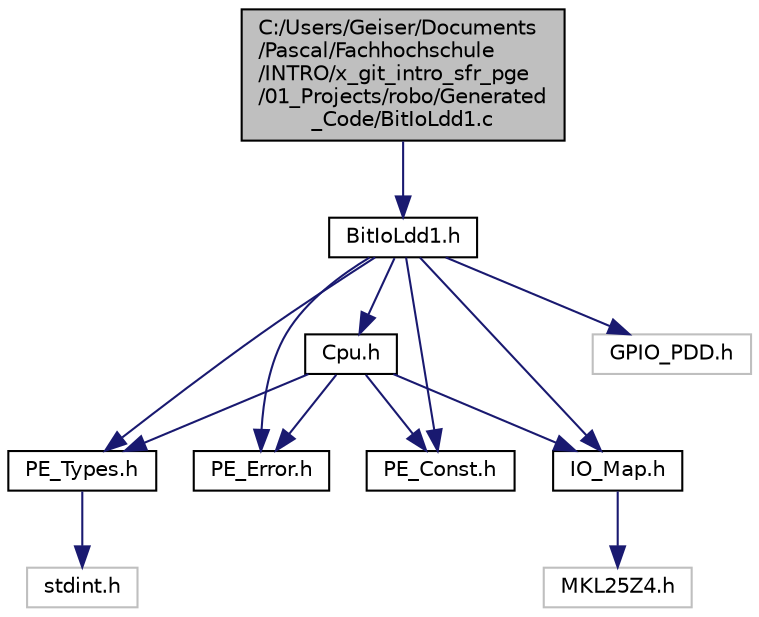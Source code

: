 digraph "C:/Users/Geiser/Documents/Pascal/Fachhochschule/INTRO/x_git_intro_sfr_pge/01_Projects/robo/Generated_Code/BitIoLdd1.c"
{
  edge [fontname="Helvetica",fontsize="10",labelfontname="Helvetica",labelfontsize="10"];
  node [fontname="Helvetica",fontsize="10",shape=record];
  Node1 [label="C:/Users/Geiser/Documents\l/Pascal/Fachhochschule\l/INTRO/x_git_intro_sfr_pge\l/01_Projects/robo/Generated\l_Code/BitIoLdd1.c",height=0.2,width=0.4,color="black", fillcolor="grey75", style="filled", fontcolor="black"];
  Node1 -> Node2 [color="midnightblue",fontsize="10",style="solid",fontname="Helvetica"];
  Node2 [label="BitIoLdd1.h",height=0.2,width=0.4,color="black", fillcolor="white", style="filled",URL="$_bit_io_ldd1_8h.html",tooltip="The HAL BitIO component provides a low level API for unified access to general purpose digital input/..."];
  Node2 -> Node3 [color="midnightblue",fontsize="10",style="solid",fontname="Helvetica"];
  Node3 [label="PE_Types.h",height=0.2,width=0.4,color="black", fillcolor="white", style="filled",URL="$_p_e___types_8h.html",tooltip="PE_Types.h - contains definitions of basic types, register access macros and hardware specific macros..."];
  Node3 -> Node4 [color="midnightblue",fontsize="10",style="solid",fontname="Helvetica"];
  Node4 [label="stdint.h",height=0.2,width=0.4,color="grey75", fillcolor="white", style="filled"];
  Node2 -> Node5 [color="midnightblue",fontsize="10",style="solid",fontname="Helvetica"];
  Node5 [label="PE_Error.h",height=0.2,width=0.4,color="black", fillcolor="white", style="filled",URL="$_p_e___error_8h.html",tooltip="This component \"PE_Error\" contains internal definitions of the error constants. "];
  Node2 -> Node6 [color="midnightblue",fontsize="10",style="solid",fontname="Helvetica"];
  Node6 [label="PE_Const.h",height=0.2,width=0.4,color="black", fillcolor="white", style="filled",URL="$_p_e___const_8h.html",tooltip="This component \"PE_Const\" contains internal definitions of the constants. "];
  Node2 -> Node7 [color="midnightblue",fontsize="10",style="solid",fontname="Helvetica"];
  Node7 [label="IO_Map.h",height=0.2,width=0.4,color="black", fillcolor="white", style="filled",URL="$_i_o___map_8h.html",tooltip="IO_Map.h - implements an IO device&#39;s mapping. This module contains symbol definitions of all peripher..."];
  Node7 -> Node8 [color="midnightblue",fontsize="10",style="solid",fontname="Helvetica"];
  Node8 [label="MKL25Z4.h",height=0.2,width=0.4,color="grey75", fillcolor="white", style="filled"];
  Node2 -> Node9 [color="midnightblue",fontsize="10",style="solid",fontname="Helvetica"];
  Node9 [label="GPIO_PDD.h",height=0.2,width=0.4,color="grey75", fillcolor="white", style="filled"];
  Node2 -> Node10 [color="midnightblue",fontsize="10",style="solid",fontname="Helvetica"];
  Node10 [label="Cpu.h",height=0.2,width=0.4,color="black", fillcolor="white", style="filled",URL="$_cpu_8h.html"];
  Node10 -> Node3 [color="midnightblue",fontsize="10",style="solid",fontname="Helvetica"];
  Node10 -> Node5 [color="midnightblue",fontsize="10",style="solid",fontname="Helvetica"];
  Node10 -> Node6 [color="midnightblue",fontsize="10",style="solid",fontname="Helvetica"];
  Node10 -> Node7 [color="midnightblue",fontsize="10",style="solid",fontname="Helvetica"];
}
